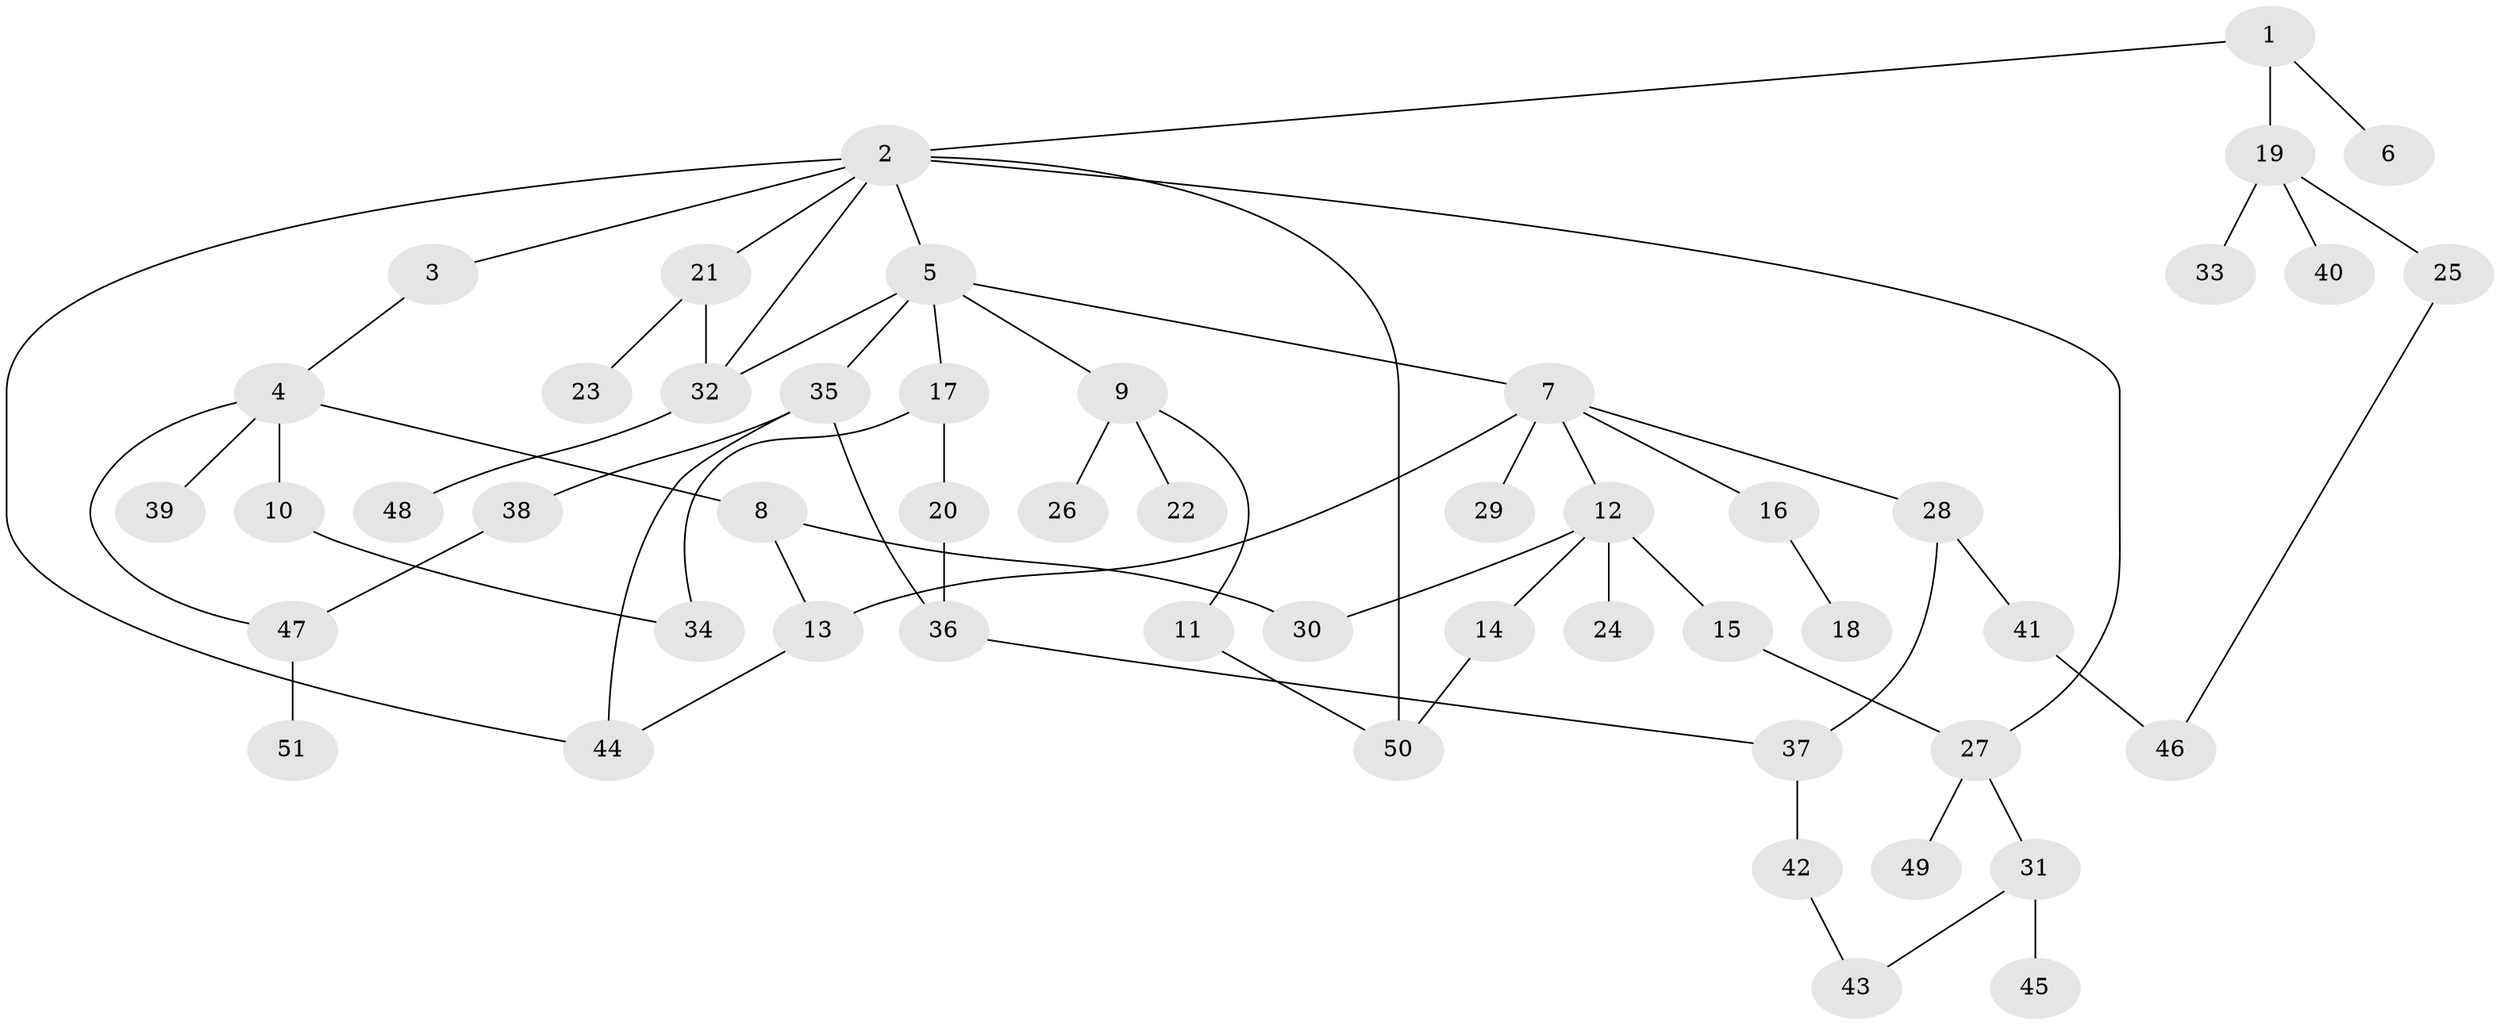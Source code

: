 // Generated by graph-tools (version 1.1) at 2025/42/03/09/25 04:42:24]
// undirected, 51 vertices, 65 edges
graph export_dot {
graph [start="1"]
  node [color=gray90,style=filled];
  1;
  2;
  3;
  4;
  5;
  6;
  7;
  8;
  9;
  10;
  11;
  12;
  13;
  14;
  15;
  16;
  17;
  18;
  19;
  20;
  21;
  22;
  23;
  24;
  25;
  26;
  27;
  28;
  29;
  30;
  31;
  32;
  33;
  34;
  35;
  36;
  37;
  38;
  39;
  40;
  41;
  42;
  43;
  44;
  45;
  46;
  47;
  48;
  49;
  50;
  51;
  1 -- 2;
  1 -- 6;
  1 -- 19;
  2 -- 3;
  2 -- 5;
  2 -- 21;
  2 -- 27;
  2 -- 44;
  2 -- 50;
  2 -- 32;
  3 -- 4;
  4 -- 8;
  4 -- 10;
  4 -- 39;
  4 -- 47;
  5 -- 7;
  5 -- 9;
  5 -- 17;
  5 -- 32;
  5 -- 35;
  7 -- 12;
  7 -- 13;
  7 -- 16;
  7 -- 28;
  7 -- 29;
  8 -- 13;
  8 -- 30;
  9 -- 11;
  9 -- 22;
  9 -- 26;
  10 -- 34;
  11 -- 50;
  12 -- 14;
  12 -- 15;
  12 -- 24;
  12 -- 30;
  13 -- 44;
  14 -- 50;
  15 -- 27;
  16 -- 18;
  17 -- 20;
  17 -- 34;
  19 -- 25;
  19 -- 33;
  19 -- 40;
  20 -- 36;
  21 -- 23;
  21 -- 32;
  25 -- 46;
  27 -- 31;
  27 -- 49;
  28 -- 37;
  28 -- 41;
  31 -- 45;
  31 -- 43;
  32 -- 48;
  35 -- 36;
  35 -- 38;
  35 -- 44;
  36 -- 37;
  37 -- 42;
  38 -- 47;
  41 -- 46;
  42 -- 43;
  47 -- 51;
}
